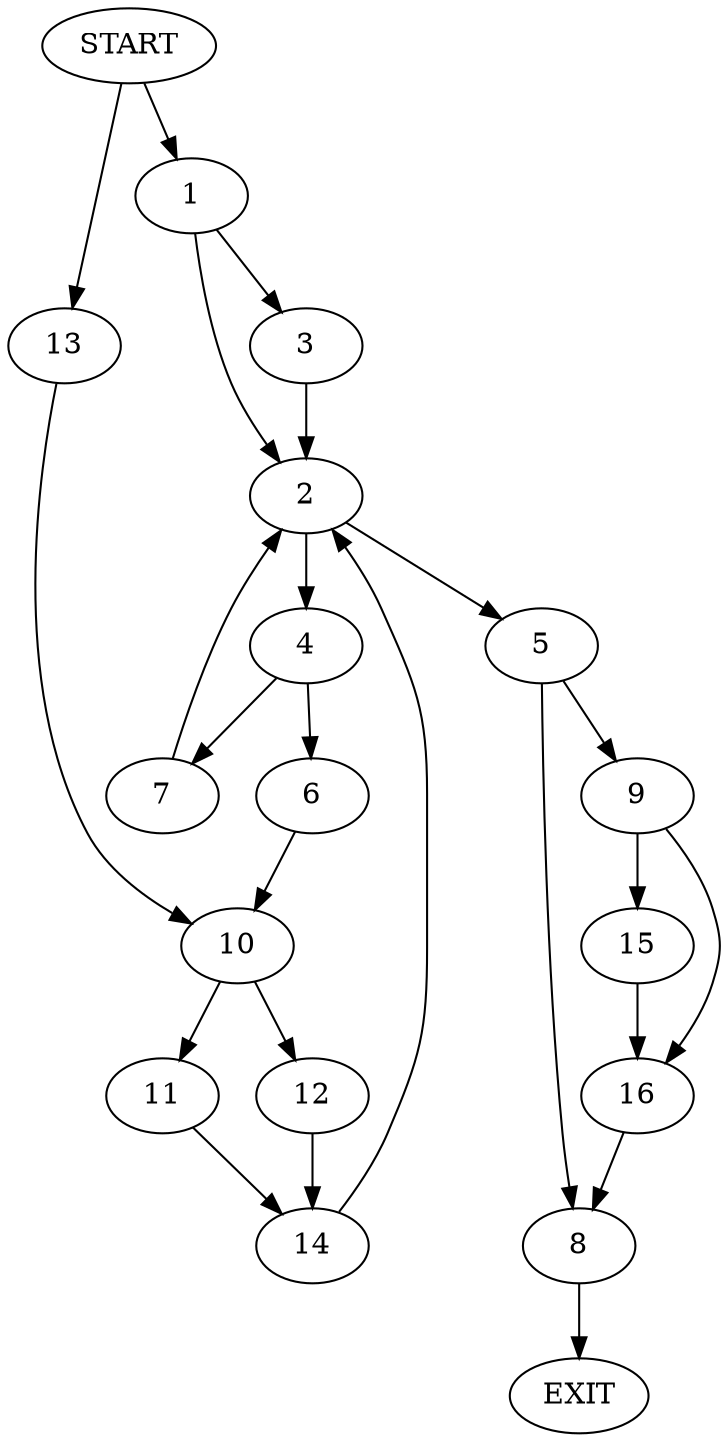 digraph {
0 [label="START"]
17 [label="EXIT"]
0 -> 1
1 -> 2
1 -> 3
3 -> 2
2 -> 4
2 -> 5
4 -> 6
4 -> 7
5 -> 8
5 -> 9
6 -> 10
7 -> 2
10 -> 11
10 -> 12
0 -> 13
13 -> 10
11 -> 14
12 -> 14
14 -> 2
9 -> 15
9 -> 16
8 -> 17
15 -> 16
16 -> 8
}
